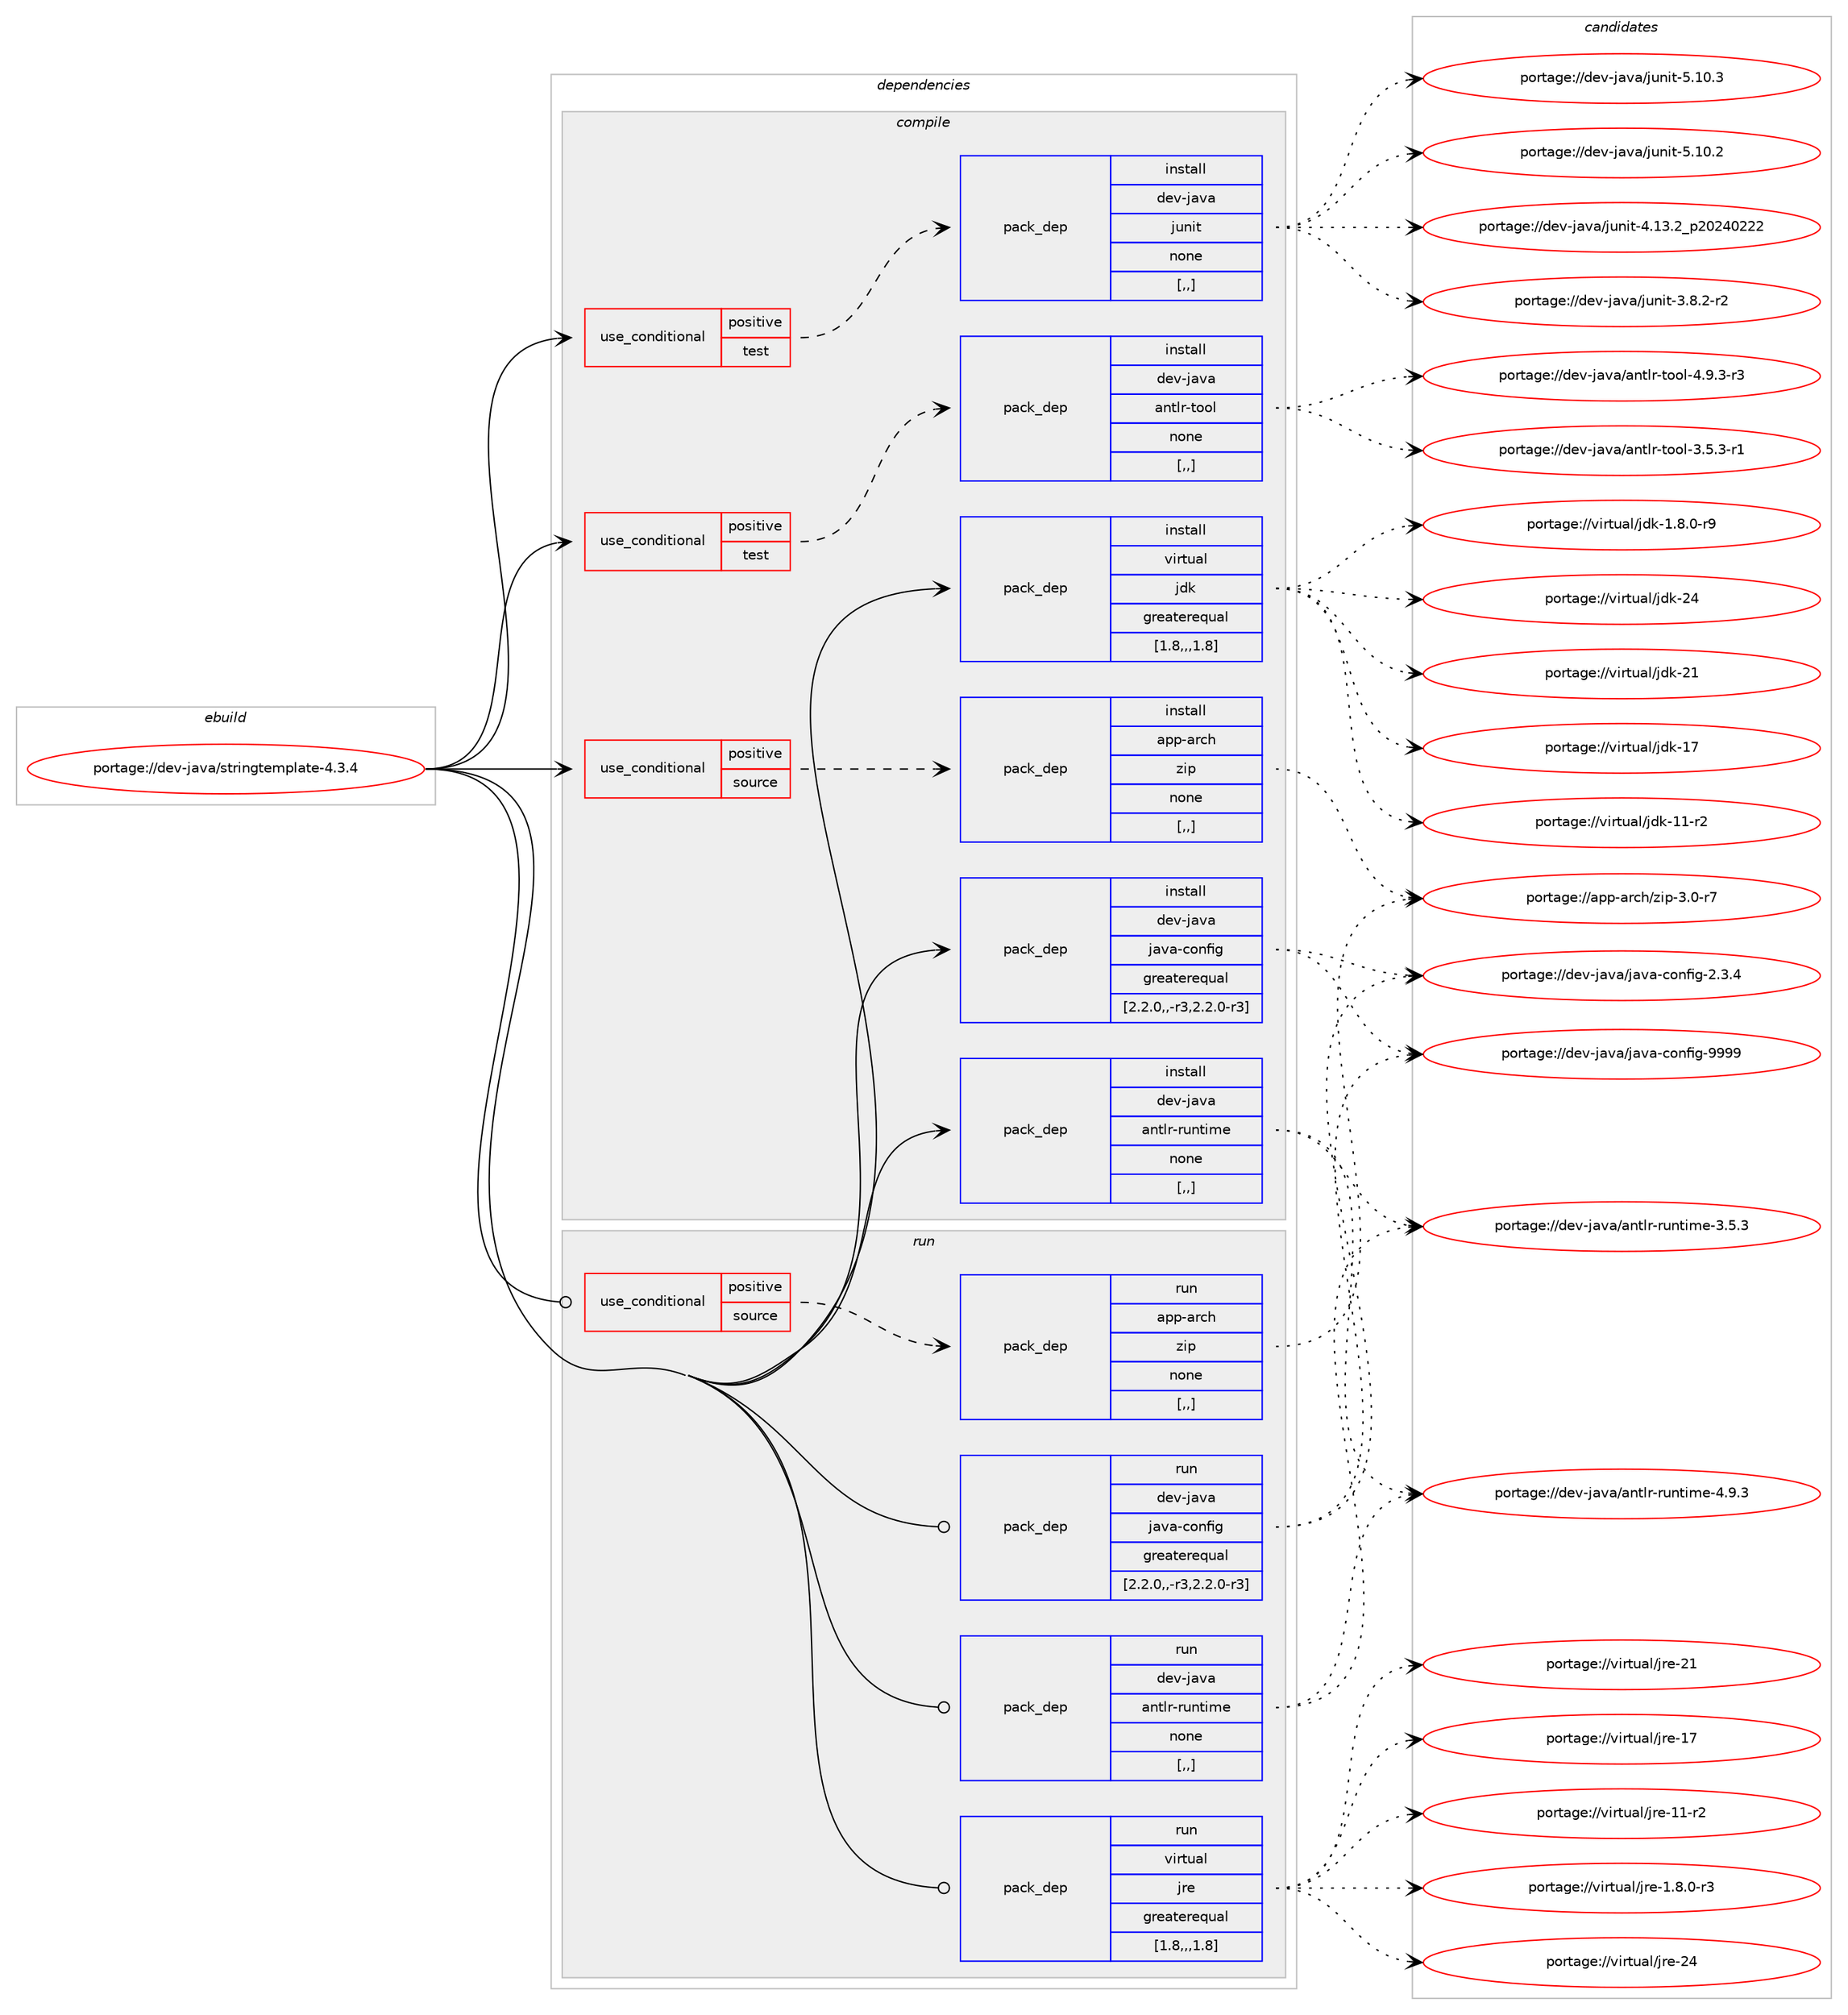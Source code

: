 digraph prolog {

# *************
# Graph options
# *************

newrank=true;
concentrate=true;
compound=true;
graph [rankdir=LR,fontname=Helvetica,fontsize=10,ranksep=1.5];#, ranksep=2.5, nodesep=0.2];
edge  [arrowhead=vee];
node  [fontname=Helvetica,fontsize=10];

# **********
# The ebuild
# **********

subgraph cluster_leftcol {
color=gray;
label=<<i>ebuild</i>>;
id [label="portage://dev-java/stringtemplate-4.3.4", color=red, width=4, href="../dev-java/stringtemplate-4.3.4.svg"];
}

# ****************
# The dependencies
# ****************

subgraph cluster_midcol {
color=gray;
label=<<i>dependencies</i>>;
subgraph cluster_compile {
fillcolor="#eeeeee";
style=filled;
label=<<i>compile</i>>;
subgraph cond152608 {
dependency591258 [label=<<TABLE BORDER="0" CELLBORDER="1" CELLSPACING="0" CELLPADDING="4"><TR><TD ROWSPAN="3" CELLPADDING="10">use_conditional</TD></TR><TR><TD>positive</TD></TR><TR><TD>source</TD></TR></TABLE>>, shape=none, color=red];
subgraph pack433991 {
dependency591259 [label=<<TABLE BORDER="0" CELLBORDER="1" CELLSPACING="0" CELLPADDING="4" WIDTH="220"><TR><TD ROWSPAN="6" CELLPADDING="30">pack_dep</TD></TR><TR><TD WIDTH="110">install</TD></TR><TR><TD>app-arch</TD></TR><TR><TD>zip</TD></TR><TR><TD>none</TD></TR><TR><TD>[,,]</TD></TR></TABLE>>, shape=none, color=blue];
}
dependency591258:e -> dependency591259:w [weight=20,style="dashed",arrowhead="vee"];
}
id:e -> dependency591258:w [weight=20,style="solid",arrowhead="vee"];
subgraph cond152609 {
dependency591260 [label=<<TABLE BORDER="0" CELLBORDER="1" CELLSPACING="0" CELLPADDING="4"><TR><TD ROWSPAN="3" CELLPADDING="10">use_conditional</TD></TR><TR><TD>positive</TD></TR><TR><TD>test</TD></TR></TABLE>>, shape=none, color=red];
subgraph pack433992 {
dependency591261 [label=<<TABLE BORDER="0" CELLBORDER="1" CELLSPACING="0" CELLPADDING="4" WIDTH="220"><TR><TD ROWSPAN="6" CELLPADDING="30">pack_dep</TD></TR><TR><TD WIDTH="110">install</TD></TR><TR><TD>dev-java</TD></TR><TR><TD>antlr-tool</TD></TR><TR><TD>none</TD></TR><TR><TD>[,,]</TD></TR></TABLE>>, shape=none, color=blue];
}
dependency591260:e -> dependency591261:w [weight=20,style="dashed",arrowhead="vee"];
}
id:e -> dependency591260:w [weight=20,style="solid",arrowhead="vee"];
subgraph cond152610 {
dependency591262 [label=<<TABLE BORDER="0" CELLBORDER="1" CELLSPACING="0" CELLPADDING="4"><TR><TD ROWSPAN="3" CELLPADDING="10">use_conditional</TD></TR><TR><TD>positive</TD></TR><TR><TD>test</TD></TR></TABLE>>, shape=none, color=red];
subgraph pack433993 {
dependency591263 [label=<<TABLE BORDER="0" CELLBORDER="1" CELLSPACING="0" CELLPADDING="4" WIDTH="220"><TR><TD ROWSPAN="6" CELLPADDING="30">pack_dep</TD></TR><TR><TD WIDTH="110">install</TD></TR><TR><TD>dev-java</TD></TR><TR><TD>junit</TD></TR><TR><TD>none</TD></TR><TR><TD>[,,]</TD></TR></TABLE>>, shape=none, color=blue];
}
dependency591262:e -> dependency591263:w [weight=20,style="dashed",arrowhead="vee"];
}
id:e -> dependency591262:w [weight=20,style="solid",arrowhead="vee"];
subgraph pack433994 {
dependency591264 [label=<<TABLE BORDER="0" CELLBORDER="1" CELLSPACING="0" CELLPADDING="4" WIDTH="220"><TR><TD ROWSPAN="6" CELLPADDING="30">pack_dep</TD></TR><TR><TD WIDTH="110">install</TD></TR><TR><TD>dev-java</TD></TR><TR><TD>antlr-runtime</TD></TR><TR><TD>none</TD></TR><TR><TD>[,,]</TD></TR></TABLE>>, shape=none, color=blue];
}
id:e -> dependency591264:w [weight=20,style="solid",arrowhead="vee"];
subgraph pack433995 {
dependency591265 [label=<<TABLE BORDER="0" CELLBORDER="1" CELLSPACING="0" CELLPADDING="4" WIDTH="220"><TR><TD ROWSPAN="6" CELLPADDING="30">pack_dep</TD></TR><TR><TD WIDTH="110">install</TD></TR><TR><TD>dev-java</TD></TR><TR><TD>java-config</TD></TR><TR><TD>greaterequal</TD></TR><TR><TD>[2.2.0,,-r3,2.2.0-r3]</TD></TR></TABLE>>, shape=none, color=blue];
}
id:e -> dependency591265:w [weight=20,style="solid",arrowhead="vee"];
subgraph pack433996 {
dependency591266 [label=<<TABLE BORDER="0" CELLBORDER="1" CELLSPACING="0" CELLPADDING="4" WIDTH="220"><TR><TD ROWSPAN="6" CELLPADDING="30">pack_dep</TD></TR><TR><TD WIDTH="110">install</TD></TR><TR><TD>virtual</TD></TR><TR><TD>jdk</TD></TR><TR><TD>greaterequal</TD></TR><TR><TD>[1.8,,,1.8]</TD></TR></TABLE>>, shape=none, color=blue];
}
id:e -> dependency591266:w [weight=20,style="solid",arrowhead="vee"];
}
subgraph cluster_compileandrun {
fillcolor="#eeeeee";
style=filled;
label=<<i>compile and run</i>>;
}
subgraph cluster_run {
fillcolor="#eeeeee";
style=filled;
label=<<i>run</i>>;
subgraph cond152611 {
dependency591267 [label=<<TABLE BORDER="0" CELLBORDER="1" CELLSPACING="0" CELLPADDING="4"><TR><TD ROWSPAN="3" CELLPADDING="10">use_conditional</TD></TR><TR><TD>positive</TD></TR><TR><TD>source</TD></TR></TABLE>>, shape=none, color=red];
subgraph pack433997 {
dependency591268 [label=<<TABLE BORDER="0" CELLBORDER="1" CELLSPACING="0" CELLPADDING="4" WIDTH="220"><TR><TD ROWSPAN="6" CELLPADDING="30">pack_dep</TD></TR><TR><TD WIDTH="110">run</TD></TR><TR><TD>app-arch</TD></TR><TR><TD>zip</TD></TR><TR><TD>none</TD></TR><TR><TD>[,,]</TD></TR></TABLE>>, shape=none, color=blue];
}
dependency591267:e -> dependency591268:w [weight=20,style="dashed",arrowhead="vee"];
}
id:e -> dependency591267:w [weight=20,style="solid",arrowhead="odot"];
subgraph pack433998 {
dependency591269 [label=<<TABLE BORDER="0" CELLBORDER="1" CELLSPACING="0" CELLPADDING="4" WIDTH="220"><TR><TD ROWSPAN="6" CELLPADDING="30">pack_dep</TD></TR><TR><TD WIDTH="110">run</TD></TR><TR><TD>dev-java</TD></TR><TR><TD>antlr-runtime</TD></TR><TR><TD>none</TD></TR><TR><TD>[,,]</TD></TR></TABLE>>, shape=none, color=blue];
}
id:e -> dependency591269:w [weight=20,style="solid",arrowhead="odot"];
subgraph pack433999 {
dependency591270 [label=<<TABLE BORDER="0" CELLBORDER="1" CELLSPACING="0" CELLPADDING="4" WIDTH="220"><TR><TD ROWSPAN="6" CELLPADDING="30">pack_dep</TD></TR><TR><TD WIDTH="110">run</TD></TR><TR><TD>dev-java</TD></TR><TR><TD>java-config</TD></TR><TR><TD>greaterequal</TD></TR><TR><TD>[2.2.0,,-r3,2.2.0-r3]</TD></TR></TABLE>>, shape=none, color=blue];
}
id:e -> dependency591270:w [weight=20,style="solid",arrowhead="odot"];
subgraph pack434000 {
dependency591271 [label=<<TABLE BORDER="0" CELLBORDER="1" CELLSPACING="0" CELLPADDING="4" WIDTH="220"><TR><TD ROWSPAN="6" CELLPADDING="30">pack_dep</TD></TR><TR><TD WIDTH="110">run</TD></TR><TR><TD>virtual</TD></TR><TR><TD>jre</TD></TR><TR><TD>greaterequal</TD></TR><TR><TD>[1.8,,,1.8]</TD></TR></TABLE>>, shape=none, color=blue];
}
id:e -> dependency591271:w [weight=20,style="solid",arrowhead="odot"];
}
}

# **************
# The candidates
# **************

subgraph cluster_choices {
rank=same;
color=gray;
label=<<i>candidates</i>>;

subgraph choice433991 {
color=black;
nodesep=1;
choice9711211245971149910447122105112455146484511455 [label="portage://app-arch/zip-3.0-r7", color=red, width=4,href="../app-arch/zip-3.0-r7.svg"];
dependency591259:e -> choice9711211245971149910447122105112455146484511455:w [style=dotted,weight="100"];
}
subgraph choice433992 {
color=black;
nodesep=1;
choice1001011184510697118974797110116108114451161111111084552465746514511451 [label="portage://dev-java/antlr-tool-4.9.3-r3", color=red, width=4,href="../dev-java/antlr-tool-4.9.3-r3.svg"];
choice1001011184510697118974797110116108114451161111111084551465346514511449 [label="portage://dev-java/antlr-tool-3.5.3-r1", color=red, width=4,href="../dev-java/antlr-tool-3.5.3-r1.svg"];
dependency591261:e -> choice1001011184510697118974797110116108114451161111111084552465746514511451:w [style=dotted,weight="100"];
dependency591261:e -> choice1001011184510697118974797110116108114451161111111084551465346514511449:w [style=dotted,weight="100"];
}
subgraph choice433993 {
color=black;
nodesep=1;
choice1001011184510697118974710611711010511645534649484651 [label="portage://dev-java/junit-5.10.3", color=red, width=4,href="../dev-java/junit-5.10.3.svg"];
choice1001011184510697118974710611711010511645534649484650 [label="portage://dev-java/junit-5.10.2", color=red, width=4,href="../dev-java/junit-5.10.2.svg"];
choice1001011184510697118974710611711010511645524649514650951125048505248505050 [label="portage://dev-java/junit-4.13.2_p20240222", color=red, width=4,href="../dev-java/junit-4.13.2_p20240222.svg"];
choice100101118451069711897471061171101051164551465646504511450 [label="portage://dev-java/junit-3.8.2-r2", color=red, width=4,href="../dev-java/junit-3.8.2-r2.svg"];
dependency591263:e -> choice1001011184510697118974710611711010511645534649484651:w [style=dotted,weight="100"];
dependency591263:e -> choice1001011184510697118974710611711010511645534649484650:w [style=dotted,weight="100"];
dependency591263:e -> choice1001011184510697118974710611711010511645524649514650951125048505248505050:w [style=dotted,weight="100"];
dependency591263:e -> choice100101118451069711897471061171101051164551465646504511450:w [style=dotted,weight="100"];
}
subgraph choice433994 {
color=black;
nodesep=1;
choice100101118451069711897479711011610811445114117110116105109101455246574651 [label="portage://dev-java/antlr-runtime-4.9.3", color=red, width=4,href="../dev-java/antlr-runtime-4.9.3.svg"];
choice100101118451069711897479711011610811445114117110116105109101455146534651 [label="portage://dev-java/antlr-runtime-3.5.3", color=red, width=4,href="../dev-java/antlr-runtime-3.5.3.svg"];
dependency591264:e -> choice100101118451069711897479711011610811445114117110116105109101455246574651:w [style=dotted,weight="100"];
dependency591264:e -> choice100101118451069711897479711011610811445114117110116105109101455146534651:w [style=dotted,weight="100"];
}
subgraph choice433995 {
color=black;
nodesep=1;
choice10010111845106971189747106971189745991111101021051034557575757 [label="portage://dev-java/java-config-9999", color=red, width=4,href="../dev-java/java-config-9999.svg"];
choice1001011184510697118974710697118974599111110102105103455046514652 [label="portage://dev-java/java-config-2.3.4", color=red, width=4,href="../dev-java/java-config-2.3.4.svg"];
dependency591265:e -> choice10010111845106971189747106971189745991111101021051034557575757:w [style=dotted,weight="100"];
dependency591265:e -> choice1001011184510697118974710697118974599111110102105103455046514652:w [style=dotted,weight="100"];
}
subgraph choice433996 {
color=black;
nodesep=1;
choice1181051141161179710847106100107455052 [label="portage://virtual/jdk-24", color=red, width=4,href="../virtual/jdk-24.svg"];
choice1181051141161179710847106100107455049 [label="portage://virtual/jdk-21", color=red, width=4,href="../virtual/jdk-21.svg"];
choice1181051141161179710847106100107454955 [label="portage://virtual/jdk-17", color=red, width=4,href="../virtual/jdk-17.svg"];
choice11810511411611797108471061001074549494511450 [label="portage://virtual/jdk-11-r2", color=red, width=4,href="../virtual/jdk-11-r2.svg"];
choice11810511411611797108471061001074549465646484511457 [label="portage://virtual/jdk-1.8.0-r9", color=red, width=4,href="../virtual/jdk-1.8.0-r9.svg"];
dependency591266:e -> choice1181051141161179710847106100107455052:w [style=dotted,weight="100"];
dependency591266:e -> choice1181051141161179710847106100107455049:w [style=dotted,weight="100"];
dependency591266:e -> choice1181051141161179710847106100107454955:w [style=dotted,weight="100"];
dependency591266:e -> choice11810511411611797108471061001074549494511450:w [style=dotted,weight="100"];
dependency591266:e -> choice11810511411611797108471061001074549465646484511457:w [style=dotted,weight="100"];
}
subgraph choice433997 {
color=black;
nodesep=1;
choice9711211245971149910447122105112455146484511455 [label="portage://app-arch/zip-3.0-r7", color=red, width=4,href="../app-arch/zip-3.0-r7.svg"];
dependency591268:e -> choice9711211245971149910447122105112455146484511455:w [style=dotted,weight="100"];
}
subgraph choice433998 {
color=black;
nodesep=1;
choice100101118451069711897479711011610811445114117110116105109101455246574651 [label="portage://dev-java/antlr-runtime-4.9.3", color=red, width=4,href="../dev-java/antlr-runtime-4.9.3.svg"];
choice100101118451069711897479711011610811445114117110116105109101455146534651 [label="portage://dev-java/antlr-runtime-3.5.3", color=red, width=4,href="../dev-java/antlr-runtime-3.5.3.svg"];
dependency591269:e -> choice100101118451069711897479711011610811445114117110116105109101455246574651:w [style=dotted,weight="100"];
dependency591269:e -> choice100101118451069711897479711011610811445114117110116105109101455146534651:w [style=dotted,weight="100"];
}
subgraph choice433999 {
color=black;
nodesep=1;
choice10010111845106971189747106971189745991111101021051034557575757 [label="portage://dev-java/java-config-9999", color=red, width=4,href="../dev-java/java-config-9999.svg"];
choice1001011184510697118974710697118974599111110102105103455046514652 [label="portage://dev-java/java-config-2.3.4", color=red, width=4,href="../dev-java/java-config-2.3.4.svg"];
dependency591270:e -> choice10010111845106971189747106971189745991111101021051034557575757:w [style=dotted,weight="100"];
dependency591270:e -> choice1001011184510697118974710697118974599111110102105103455046514652:w [style=dotted,weight="100"];
}
subgraph choice434000 {
color=black;
nodesep=1;
choice1181051141161179710847106114101455052 [label="portage://virtual/jre-24", color=red, width=4,href="../virtual/jre-24.svg"];
choice1181051141161179710847106114101455049 [label="portage://virtual/jre-21", color=red, width=4,href="../virtual/jre-21.svg"];
choice1181051141161179710847106114101454955 [label="portage://virtual/jre-17", color=red, width=4,href="../virtual/jre-17.svg"];
choice11810511411611797108471061141014549494511450 [label="portage://virtual/jre-11-r2", color=red, width=4,href="../virtual/jre-11-r2.svg"];
choice11810511411611797108471061141014549465646484511451 [label="portage://virtual/jre-1.8.0-r3", color=red, width=4,href="../virtual/jre-1.8.0-r3.svg"];
dependency591271:e -> choice1181051141161179710847106114101455052:w [style=dotted,weight="100"];
dependency591271:e -> choice1181051141161179710847106114101455049:w [style=dotted,weight="100"];
dependency591271:e -> choice1181051141161179710847106114101454955:w [style=dotted,weight="100"];
dependency591271:e -> choice11810511411611797108471061141014549494511450:w [style=dotted,weight="100"];
dependency591271:e -> choice11810511411611797108471061141014549465646484511451:w [style=dotted,weight="100"];
}
}

}
